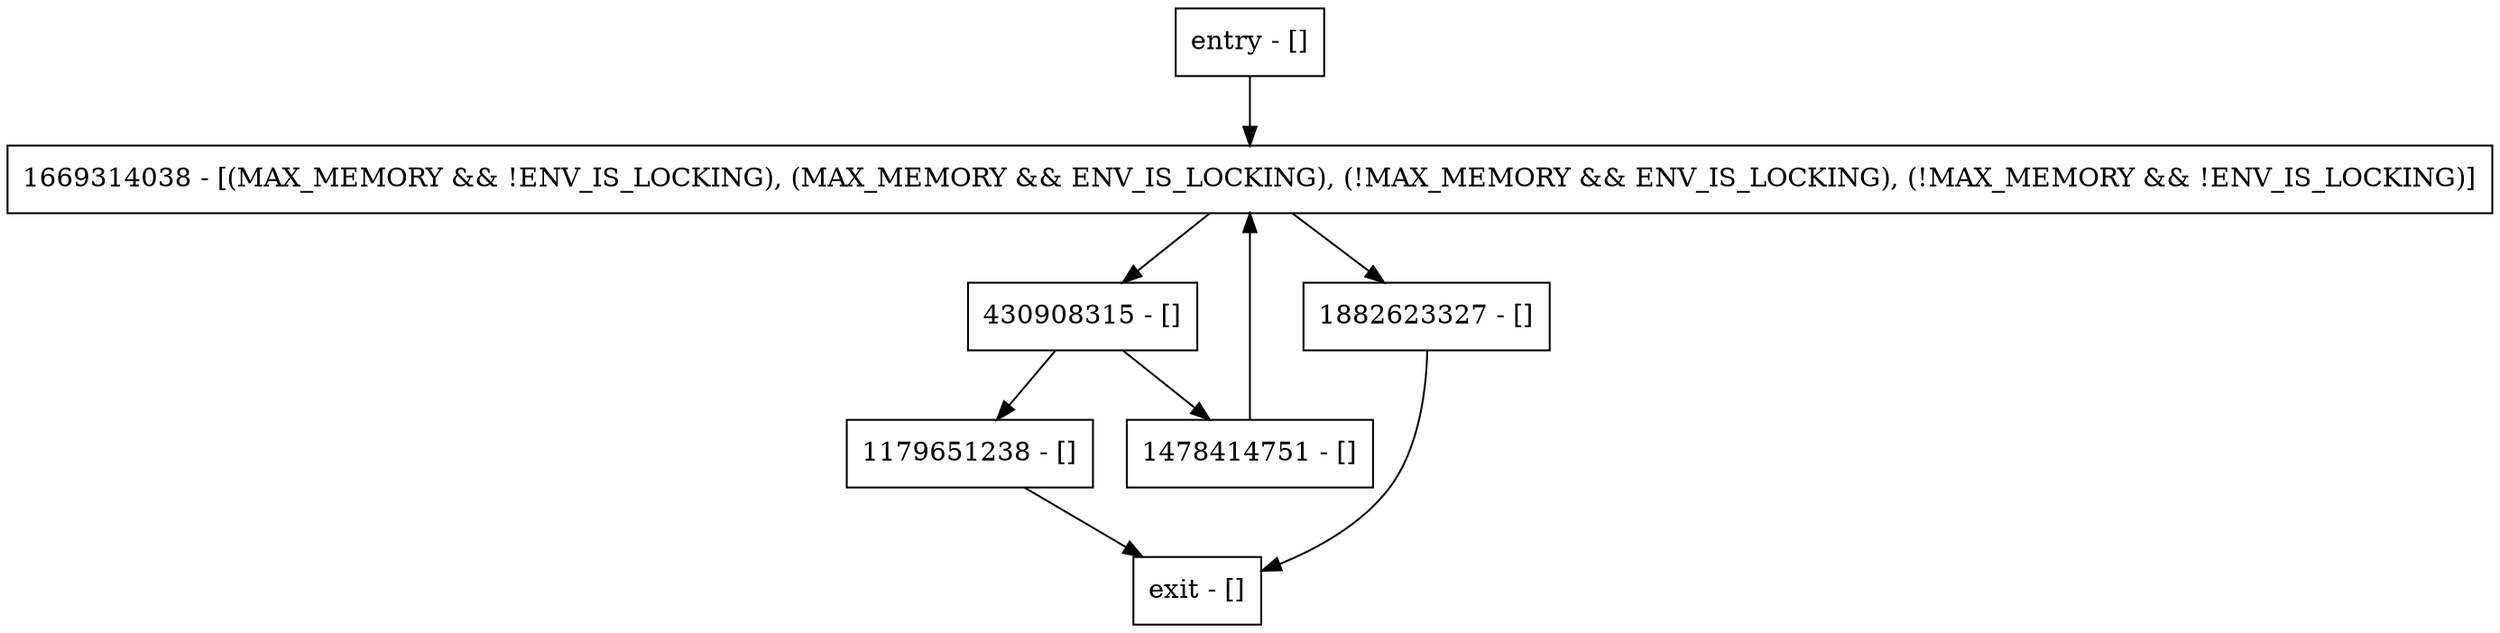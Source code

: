 digraph advance {
node [shape=record];
entry [label="entry - []"];
exit [label="exit - []"];
1179651238 [label="1179651238 - []"];
1669314038 [label="1669314038 - [(MAX_MEMORY && !ENV_IS_LOCKING), (MAX_MEMORY && ENV_IS_LOCKING), (!MAX_MEMORY && ENV_IS_LOCKING), (!MAX_MEMORY && !ENV_IS_LOCKING)]"];
430908315 [label="430908315 - []"];
1478414751 [label="1478414751 - []"];
1882623327 [label="1882623327 - []"];
entry;
exit;
entry -> 1669314038;
1179651238 -> exit;
1669314038 -> 430908315;
1669314038 -> 1882623327;
430908315 -> 1179651238;
430908315 -> 1478414751;
1478414751 -> 1669314038;
1882623327 -> exit;
}
